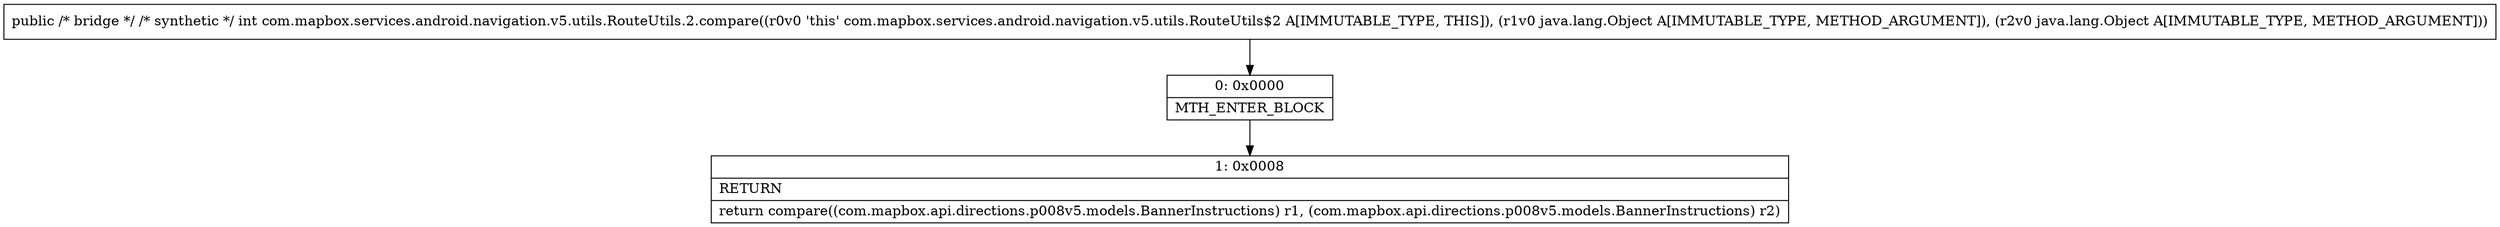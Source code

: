 digraph "CFG forcom.mapbox.services.android.navigation.v5.utils.RouteUtils.2.compare(Ljava\/lang\/Object;Ljava\/lang\/Object;)I" {
Node_0 [shape=record,label="{0\:\ 0x0000|MTH_ENTER_BLOCK\l}"];
Node_1 [shape=record,label="{1\:\ 0x0008|RETURN\l|return compare((com.mapbox.api.directions.p008v5.models.BannerInstructions) r1, (com.mapbox.api.directions.p008v5.models.BannerInstructions) r2)\l}"];
MethodNode[shape=record,label="{public \/* bridge *\/ \/* synthetic *\/ int com.mapbox.services.android.navigation.v5.utils.RouteUtils.2.compare((r0v0 'this' com.mapbox.services.android.navigation.v5.utils.RouteUtils$2 A[IMMUTABLE_TYPE, THIS]), (r1v0 java.lang.Object A[IMMUTABLE_TYPE, METHOD_ARGUMENT]), (r2v0 java.lang.Object A[IMMUTABLE_TYPE, METHOD_ARGUMENT])) }"];
MethodNode -> Node_0;
Node_0 -> Node_1;
}


